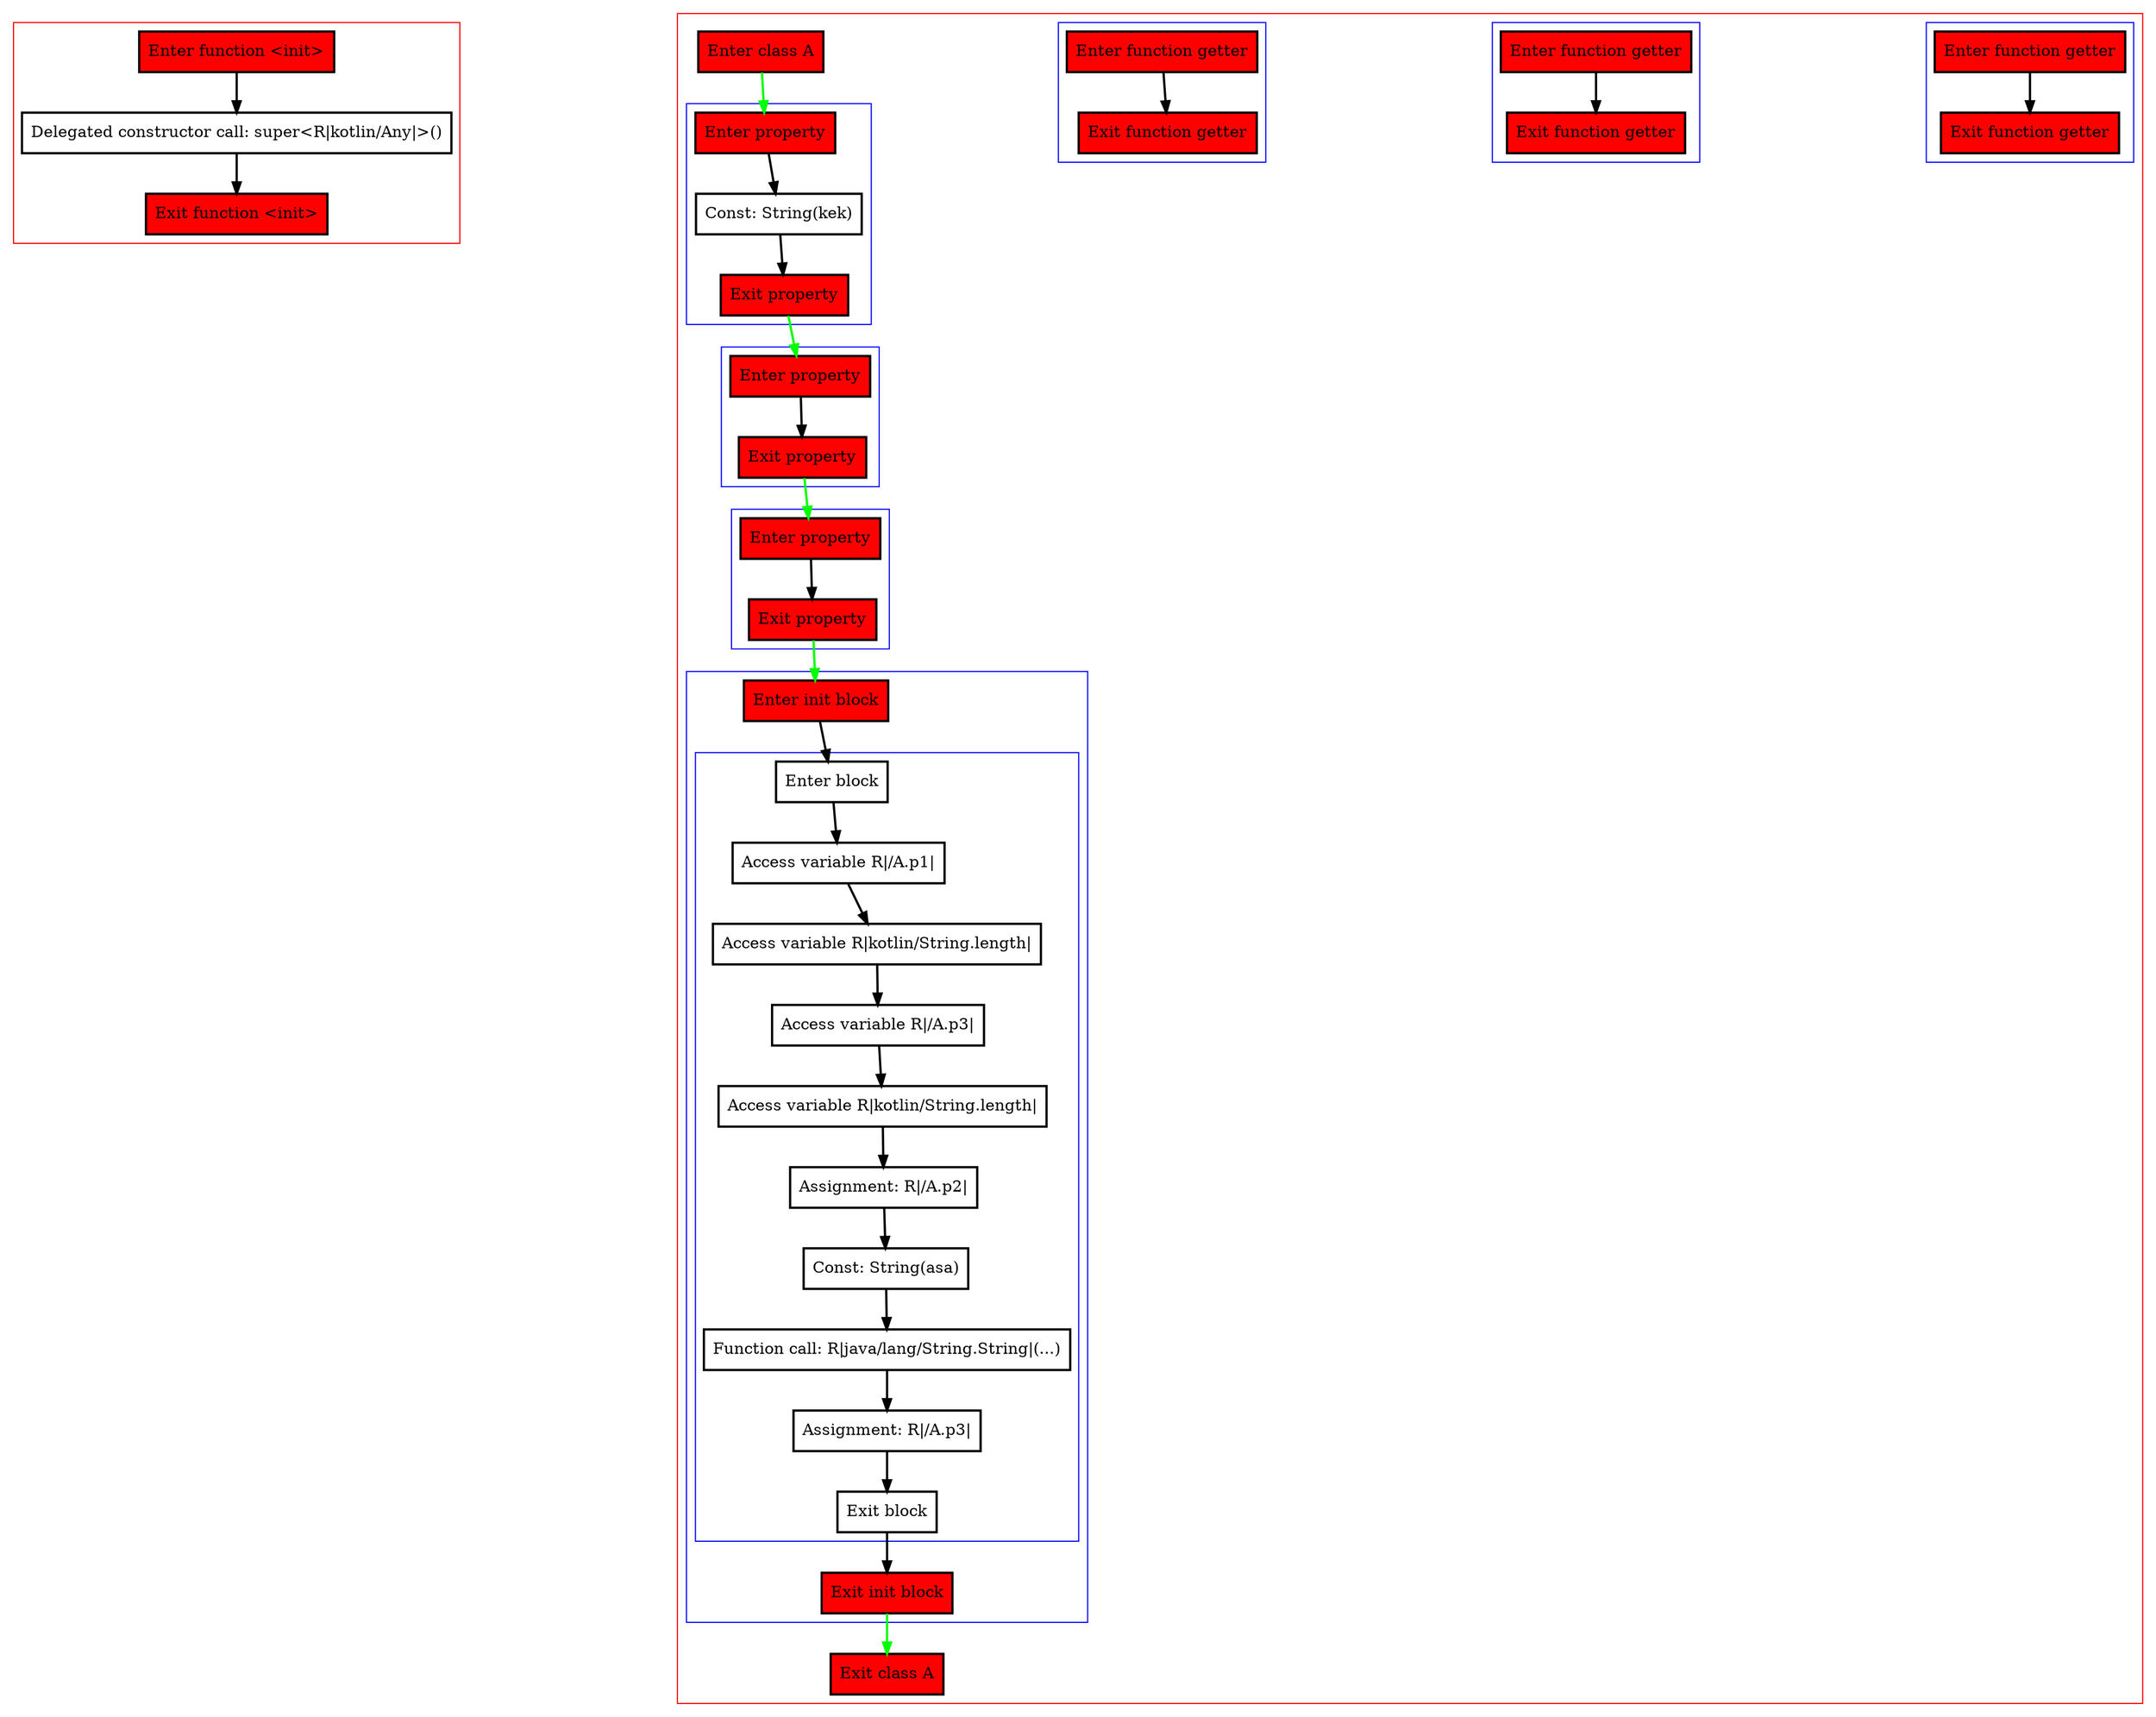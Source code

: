 digraph simpleInitNeg_kt {
    graph [nodesep=3]
    node [shape=box penwidth=2]
    edge [penwidth=2]

    subgraph cluster_0 {
        color=red
        0 [label="Enter function <init>" style="filled" fillcolor=red];
        2 [label="Delegated constructor call: super<R|kotlin/Any|>()"];
        1 [label="Exit function <init>" style="filled" fillcolor=red];
    }
    0 -> {2};
    2 -> {1};

    subgraph cluster_1 {
        color=red
        28 [label="Enter class A" style="filled" fillcolor=red];
        subgraph cluster_2 {
            color=blue
            12 [label="Enter function getter" style="filled" fillcolor=red];
            13 [label="Exit function getter" style="filled" fillcolor=red];
        }
        subgraph cluster_3 {
            color=blue
            8 [label="Enter function getter" style="filled" fillcolor=red];
            9 [label="Exit function getter" style="filled" fillcolor=red];
        }
        subgraph cluster_4 {
            color=blue
            3 [label="Enter function getter" style="filled" fillcolor=red];
            4 [label="Exit function getter" style="filled" fillcolor=red];
        }
        subgraph cluster_5 {
            color=blue
            5 [label="Enter property" style="filled" fillcolor=red];
            7 [label="Const: String(kek)"];
            6 [label="Exit property" style="filled" fillcolor=red];
        }
        subgraph cluster_6 {
            color=blue
            10 [label="Enter property" style="filled" fillcolor=red];
            11 [label="Exit property" style="filled" fillcolor=red];
        }
        subgraph cluster_7 {
            color=blue
            14 [label="Enter property" style="filled" fillcolor=red];
            15 [label="Exit property" style="filled" fillcolor=red];
        }
        subgraph cluster_8 {
            color=blue
            16 [label="Enter init block" style="filled" fillcolor=red];
            subgraph cluster_9 {
                color=blue
                18 [label="Enter block"];
                19 [label="Access variable R|/A.p1|"];
                20 [label="Access variable R|kotlin/String.length|"];
                21 [label="Access variable R|/A.p3|"];
                22 [label="Access variable R|kotlin/String.length|"];
                23 [label="Assignment: R|/A.p2|"];
                24 [label="Const: String(asa)"];
                25 [label="Function call: R|java/lang/String.String|(...)"];
                26 [label="Assignment: R|/A.p3|"];
                27 [label="Exit block"];
            }
            17 [label="Exit init block" style="filled" fillcolor=red];
        }
        29 [label="Exit class A" style="filled" fillcolor=red];
    }
    28 -> {5} [color=green];
    5 -> {7};
    6 -> {10} [color=green];
    7 -> {6};
    3 -> {4};
    10 -> {11};
    11 -> {14} [color=green];
    8 -> {9};
    14 -> {15};
    15 -> {16} [color=green];
    12 -> {13};
    16 -> {18};
    17 -> {29} [color=green];
    18 -> {19};
    19 -> {20};
    20 -> {21};
    21 -> {22};
    22 -> {23};
    23 -> {24};
    24 -> {25};
    25 -> {26};
    26 -> {27};
    27 -> {17};

}
